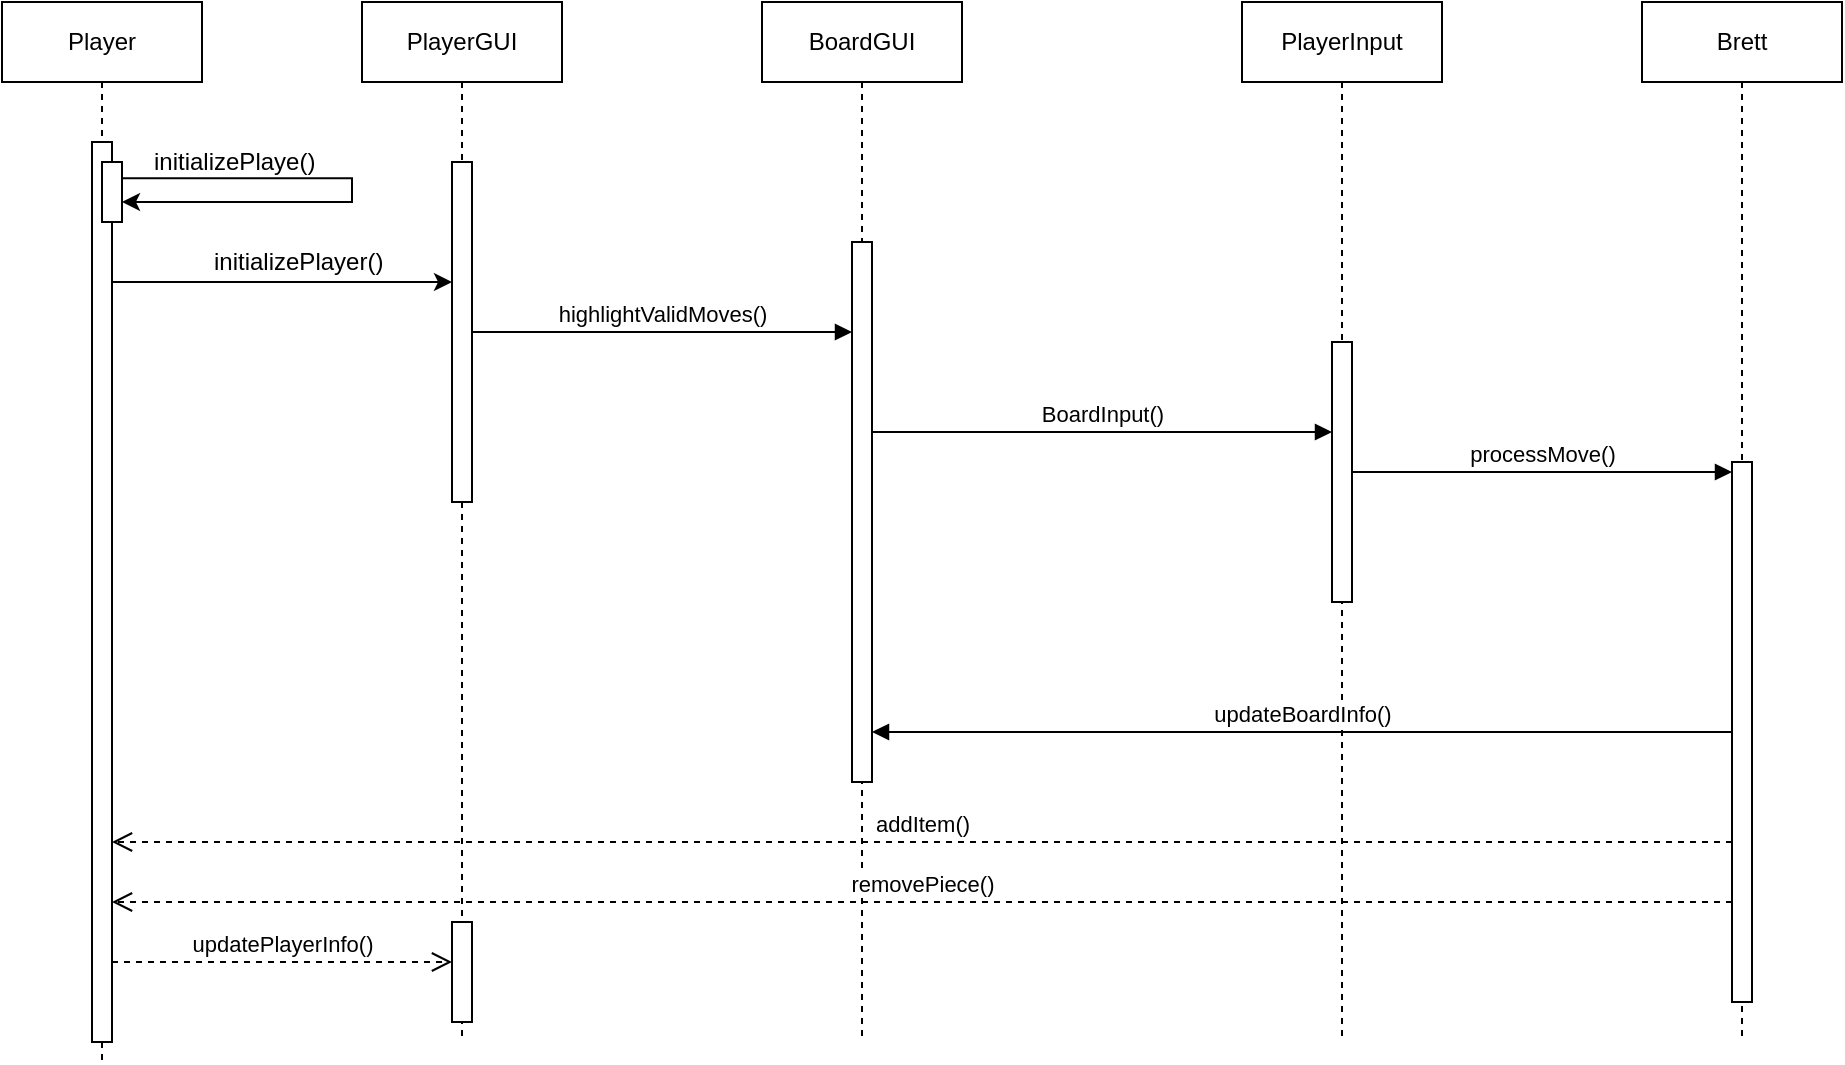 <mxfile version="23.0.2" type="github">
  <diagram name="Page-1" id="2YBvvXClWsGukQMizWep">
    <mxGraphModel dx="1430" dy="788" grid="1" gridSize="10" guides="1" tooltips="1" connect="1" arrows="1" fold="1" page="1" pageScale="1" pageWidth="1100" pageHeight="850" math="0" shadow="0">
      <root>
        <mxCell id="0" />
        <mxCell id="1" parent="0" />
        <mxCell id="aM9ryv3xv72pqoxQDRHE-1" value="Player" style="shape=umlLifeline;perimeter=lifelinePerimeter;whiteSpace=wrap;html=1;container=0;dropTarget=0;collapsible=0;recursiveResize=0;outlineConnect=0;portConstraint=eastwest;newEdgeStyle={&quot;edgeStyle&quot;:&quot;elbowEdgeStyle&quot;,&quot;elbow&quot;:&quot;vertical&quot;,&quot;curved&quot;:0,&quot;rounded&quot;:0};" parent="1" vertex="1">
          <mxGeometry x="40" y="40" width="100" height="530" as="geometry" />
        </mxCell>
        <mxCell id="aM9ryv3xv72pqoxQDRHE-2" value="" style="html=1;points=[];perimeter=orthogonalPerimeter;outlineConnect=0;targetShapes=umlLifeline;portConstraint=eastwest;newEdgeStyle={&quot;edgeStyle&quot;:&quot;elbowEdgeStyle&quot;,&quot;elbow&quot;:&quot;vertical&quot;,&quot;curved&quot;:0,&quot;rounded&quot;:0};" parent="aM9ryv3xv72pqoxQDRHE-1" vertex="1">
          <mxGeometry x="45" y="70" width="10" height="450" as="geometry" />
        </mxCell>
        <mxCell id="6dU3DO_gA_gni8ANtHwA-16" value="" style="html=1;points=[];perimeter=orthogonalPerimeter;outlineConnect=0;targetShapes=umlLifeline;portConstraint=eastwest;newEdgeStyle={&quot;edgeStyle&quot;:&quot;elbowEdgeStyle&quot;,&quot;elbow&quot;:&quot;vertical&quot;,&quot;curved&quot;:0,&quot;rounded&quot;:0};" parent="aM9ryv3xv72pqoxQDRHE-1" vertex="1">
          <mxGeometry x="50" y="80" width="10" height="30" as="geometry" />
        </mxCell>
        <mxCell id="aM9ryv3xv72pqoxQDRHE-5" value="PlayerGUI" style="shape=umlLifeline;perimeter=lifelinePerimeter;whiteSpace=wrap;html=1;container=0;dropTarget=0;collapsible=0;recursiveResize=0;outlineConnect=0;portConstraint=eastwest;newEdgeStyle={&quot;edgeStyle&quot;:&quot;elbowEdgeStyle&quot;,&quot;elbow&quot;:&quot;vertical&quot;,&quot;curved&quot;:0,&quot;rounded&quot;:0};" parent="1" vertex="1">
          <mxGeometry x="220" y="40" width="100" height="520" as="geometry" />
        </mxCell>
        <mxCell id="aM9ryv3xv72pqoxQDRHE-6" value="" style="html=1;points=[];perimeter=orthogonalPerimeter;outlineConnect=0;targetShapes=umlLifeline;portConstraint=eastwest;newEdgeStyle={&quot;edgeStyle&quot;:&quot;elbowEdgeStyle&quot;,&quot;elbow&quot;:&quot;vertical&quot;,&quot;curved&quot;:0,&quot;rounded&quot;:0};" parent="aM9ryv3xv72pqoxQDRHE-5" vertex="1">
          <mxGeometry x="45" y="80" width="10" height="170" as="geometry" />
        </mxCell>
        <mxCell id="n-bTc3Vjn2b-nL_49EWH-1" value="" style="html=1;points=[[0,0,0,0,5],[0,1,0,0,-5],[1,0,0,0,5],[1,1,0,0,-5]];perimeter=orthogonalPerimeter;outlineConnect=0;targetShapes=umlLifeline;portConstraint=eastwest;newEdgeStyle={&quot;curved&quot;:0,&quot;rounded&quot;:0};" parent="aM9ryv3xv72pqoxQDRHE-5" vertex="1">
          <mxGeometry x="45" y="460" width="10" height="50" as="geometry" />
        </mxCell>
        <mxCell id="6dU3DO_gA_gni8ANtHwA-1" value="PlayerInput" style="shape=umlLifeline;perimeter=lifelinePerimeter;whiteSpace=wrap;html=1;container=0;dropTarget=0;collapsible=0;recursiveResize=0;outlineConnect=0;portConstraint=eastwest;newEdgeStyle={&quot;edgeStyle&quot;:&quot;elbowEdgeStyle&quot;,&quot;elbow&quot;:&quot;vertical&quot;,&quot;curved&quot;:0,&quot;rounded&quot;:0};" parent="1" vertex="1">
          <mxGeometry x="660" y="40" width="100" height="520" as="geometry" />
        </mxCell>
        <mxCell id="6dU3DO_gA_gni8ANtHwA-2" value="" style="html=1;points=[];perimeter=orthogonalPerimeter;outlineConnect=0;targetShapes=umlLifeline;portConstraint=eastwest;newEdgeStyle={&quot;edgeStyle&quot;:&quot;elbowEdgeStyle&quot;,&quot;elbow&quot;:&quot;vertical&quot;,&quot;curved&quot;:0,&quot;rounded&quot;:0};" parent="6dU3DO_gA_gni8ANtHwA-1" vertex="1">
          <mxGeometry x="45" y="170" width="10" height="130" as="geometry" />
        </mxCell>
        <mxCell id="6dU3DO_gA_gni8ANtHwA-3" value="Brett" style="shape=umlLifeline;perimeter=lifelinePerimeter;whiteSpace=wrap;html=1;container=0;dropTarget=0;collapsible=0;recursiveResize=0;outlineConnect=0;portConstraint=eastwest;newEdgeStyle={&quot;edgeStyle&quot;:&quot;elbowEdgeStyle&quot;,&quot;elbow&quot;:&quot;vertical&quot;,&quot;curved&quot;:0,&quot;rounded&quot;:0};" parent="1" vertex="1">
          <mxGeometry x="860" y="40" width="100" height="520" as="geometry" />
        </mxCell>
        <mxCell id="6dU3DO_gA_gni8ANtHwA-4" value="" style="html=1;points=[];perimeter=orthogonalPerimeter;outlineConnect=0;targetShapes=umlLifeline;portConstraint=eastwest;newEdgeStyle={&quot;edgeStyle&quot;:&quot;elbowEdgeStyle&quot;,&quot;elbow&quot;:&quot;vertical&quot;,&quot;curved&quot;:0,&quot;rounded&quot;:0};" parent="6dU3DO_gA_gni8ANtHwA-3" vertex="1">
          <mxGeometry x="45" y="230" width="10" height="270" as="geometry" />
        </mxCell>
        <mxCell id="6dU3DO_gA_gni8ANtHwA-7" value="initializePlaye()" style="text;strokeColor=none;fillColor=none;align=left;verticalAlign=middle;spacingLeft=4;spacingRight=4;overflow=hidden;points=[[0,0.5],[1,0.5]];portConstraint=eastwest;rotatable=0;whiteSpace=wrap;html=1;" parent="1" vertex="1">
          <mxGeometry x="110" y="110" width="90" height="20" as="geometry" />
        </mxCell>
        <mxCell id="6dU3DO_gA_gni8ANtHwA-9" value="" style="endArrow=classic;html=1;rounded=0;" parent="1" source="aM9ryv3xv72pqoxQDRHE-2" target="aM9ryv3xv72pqoxQDRHE-6" edge="1">
          <mxGeometry width="50" height="50" relative="1" as="geometry">
            <mxPoint x="100" y="180" as="sourcePoint" />
            <mxPoint x="450" y="470" as="targetPoint" />
            <Array as="points">
              <mxPoint x="190" y="180" />
            </Array>
          </mxGeometry>
        </mxCell>
        <mxCell id="6dU3DO_gA_gni8ANtHwA-10" value="initializePlayer()" style="text;strokeColor=none;fillColor=none;align=left;verticalAlign=middle;spacingLeft=4;spacingRight=4;overflow=hidden;points=[[0,0.5],[1,0.5]];portConstraint=eastwest;rotatable=0;whiteSpace=wrap;html=1;" parent="1" vertex="1">
          <mxGeometry x="140" y="160" width="100" height="20" as="geometry" />
        </mxCell>
        <mxCell id="6dU3DO_gA_gni8ANtHwA-6" value="" style="endArrow=classic;html=1;rounded=0;" parent="1" source="6dU3DO_gA_gni8ANtHwA-16" edge="1">
          <mxGeometry width="50" height="50" relative="1" as="geometry">
            <mxPoint x="125" y="128.08" as="sourcePoint" />
            <mxPoint x="100" y="140" as="targetPoint" />
            <Array as="points">
              <mxPoint x="215" y="128.08" />
              <mxPoint x="215" y="140" />
            </Array>
          </mxGeometry>
        </mxCell>
        <mxCell id="WXp-6lEuYuUDB9w8ItFn-1" value="BoardGUI" style="shape=umlLifeline;perimeter=lifelinePerimeter;whiteSpace=wrap;html=1;container=0;dropTarget=0;collapsible=0;recursiveResize=0;outlineConnect=0;portConstraint=eastwest;newEdgeStyle={&quot;edgeStyle&quot;:&quot;elbowEdgeStyle&quot;,&quot;elbow&quot;:&quot;vertical&quot;,&quot;curved&quot;:0,&quot;rounded&quot;:0};" parent="1" vertex="1">
          <mxGeometry x="420" y="40" width="100" height="520" as="geometry" />
        </mxCell>
        <mxCell id="WXp-6lEuYuUDB9w8ItFn-3" value="" style="html=1;points=[[0,0,0,0,5],[0,1,0,0,-5],[1,0,0,0,5],[1,1,0,0,-5]];perimeter=orthogonalPerimeter;outlineConnect=0;targetShapes=umlLifeline;portConstraint=eastwest;newEdgeStyle={&quot;curved&quot;:0,&quot;rounded&quot;:0};" parent="WXp-6lEuYuUDB9w8ItFn-1" vertex="1">
          <mxGeometry x="45" y="120" width="10" height="270" as="geometry" />
        </mxCell>
        <mxCell id="WXp-6lEuYuUDB9w8ItFn-4" value="highlightValidMoves()" style="html=1;verticalAlign=bottom;endArrow=block;curved=0;rounded=0;" parent="1" source="aM9ryv3xv72pqoxQDRHE-6" target="WXp-6lEuYuUDB9w8ItFn-3" edge="1">
          <mxGeometry width="80" relative="1" as="geometry">
            <mxPoint x="280" y="240" as="sourcePoint" />
            <mxPoint x="360" y="240" as="targetPoint" />
          </mxGeometry>
        </mxCell>
        <mxCell id="WXp-6lEuYuUDB9w8ItFn-5" value="BoardInput()" style="html=1;verticalAlign=bottom;endArrow=block;curved=0;rounded=0;" parent="1" source="WXp-6lEuYuUDB9w8ItFn-3" target="6dU3DO_gA_gni8ANtHwA-2" edge="1">
          <mxGeometry width="80" relative="1" as="geometry">
            <mxPoint x="530" y="290" as="sourcePoint" />
            <mxPoint x="700" y="250" as="targetPoint" />
            <Array as="points">
              <mxPoint x="580" y="255" />
            </Array>
          </mxGeometry>
        </mxCell>
        <mxCell id="WXp-6lEuYuUDB9w8ItFn-6" value="processMove()" style="html=1;verticalAlign=bottom;endArrow=block;curved=0;rounded=0;" parent="1" source="6dU3DO_gA_gni8ANtHwA-2" target="6dU3DO_gA_gni8ANtHwA-4" edge="1">
          <mxGeometry width="80" relative="1" as="geometry">
            <mxPoint x="770" y="324.5" as="sourcePoint" />
            <mxPoint x="850" y="324.5" as="targetPoint" />
          </mxGeometry>
        </mxCell>
        <mxCell id="WXp-6lEuYuUDB9w8ItFn-7" value="updateBoardInfo()" style="html=1;verticalAlign=bottom;endArrow=block;curved=0;rounded=0;" parent="1" source="6dU3DO_gA_gni8ANtHwA-4" target="WXp-6lEuYuUDB9w8ItFn-3" edge="1">
          <mxGeometry width="80" relative="1" as="geometry">
            <mxPoint x="510" y="390" as="sourcePoint" />
            <mxPoint x="590" y="390" as="targetPoint" />
          </mxGeometry>
        </mxCell>
        <mxCell id="WXp-6lEuYuUDB9w8ItFn-8" value="addItem()" style="html=1;verticalAlign=bottom;endArrow=open;dashed=1;endSize=8;curved=0;rounded=0;" parent="1" source="6dU3DO_gA_gni8ANtHwA-4" target="aM9ryv3xv72pqoxQDRHE-2" edge="1">
          <mxGeometry relative="1" as="geometry">
            <mxPoint x="450" y="490" as="sourcePoint" />
            <mxPoint x="370" y="490" as="targetPoint" />
            <Array as="points">
              <mxPoint x="500" y="460" />
            </Array>
          </mxGeometry>
        </mxCell>
        <mxCell id="WXp-6lEuYuUDB9w8ItFn-9" value="removePiece()" style="html=1;verticalAlign=bottom;endArrow=open;dashed=1;endSize=8;curved=0;rounded=0;" parent="1" source="6dU3DO_gA_gni8ANtHwA-4" target="aM9ryv3xv72pqoxQDRHE-2" edge="1">
          <mxGeometry relative="1" as="geometry">
            <mxPoint x="875" y="590" as="sourcePoint" />
            <mxPoint x="65" y="590" as="targetPoint" />
            <Array as="points">
              <mxPoint x="480" y="490" />
            </Array>
          </mxGeometry>
        </mxCell>
        <mxCell id="n-bTc3Vjn2b-nL_49EWH-3" value="updatePlayerInfo()" style="html=1;verticalAlign=bottom;endArrow=open;dashed=1;endSize=8;curved=0;rounded=0;" parent="1" source="aM9ryv3xv72pqoxQDRHE-2" target="n-bTc3Vjn2b-nL_49EWH-1" edge="1">
          <mxGeometry x="-0.003" relative="1" as="geometry">
            <mxPoint x="250" y="610" as="sourcePoint" />
            <mxPoint x="260" y="530" as="targetPoint" />
            <Array as="points">
              <mxPoint x="180" y="520" />
            </Array>
            <mxPoint as="offset" />
          </mxGeometry>
        </mxCell>
      </root>
    </mxGraphModel>
  </diagram>
</mxfile>
